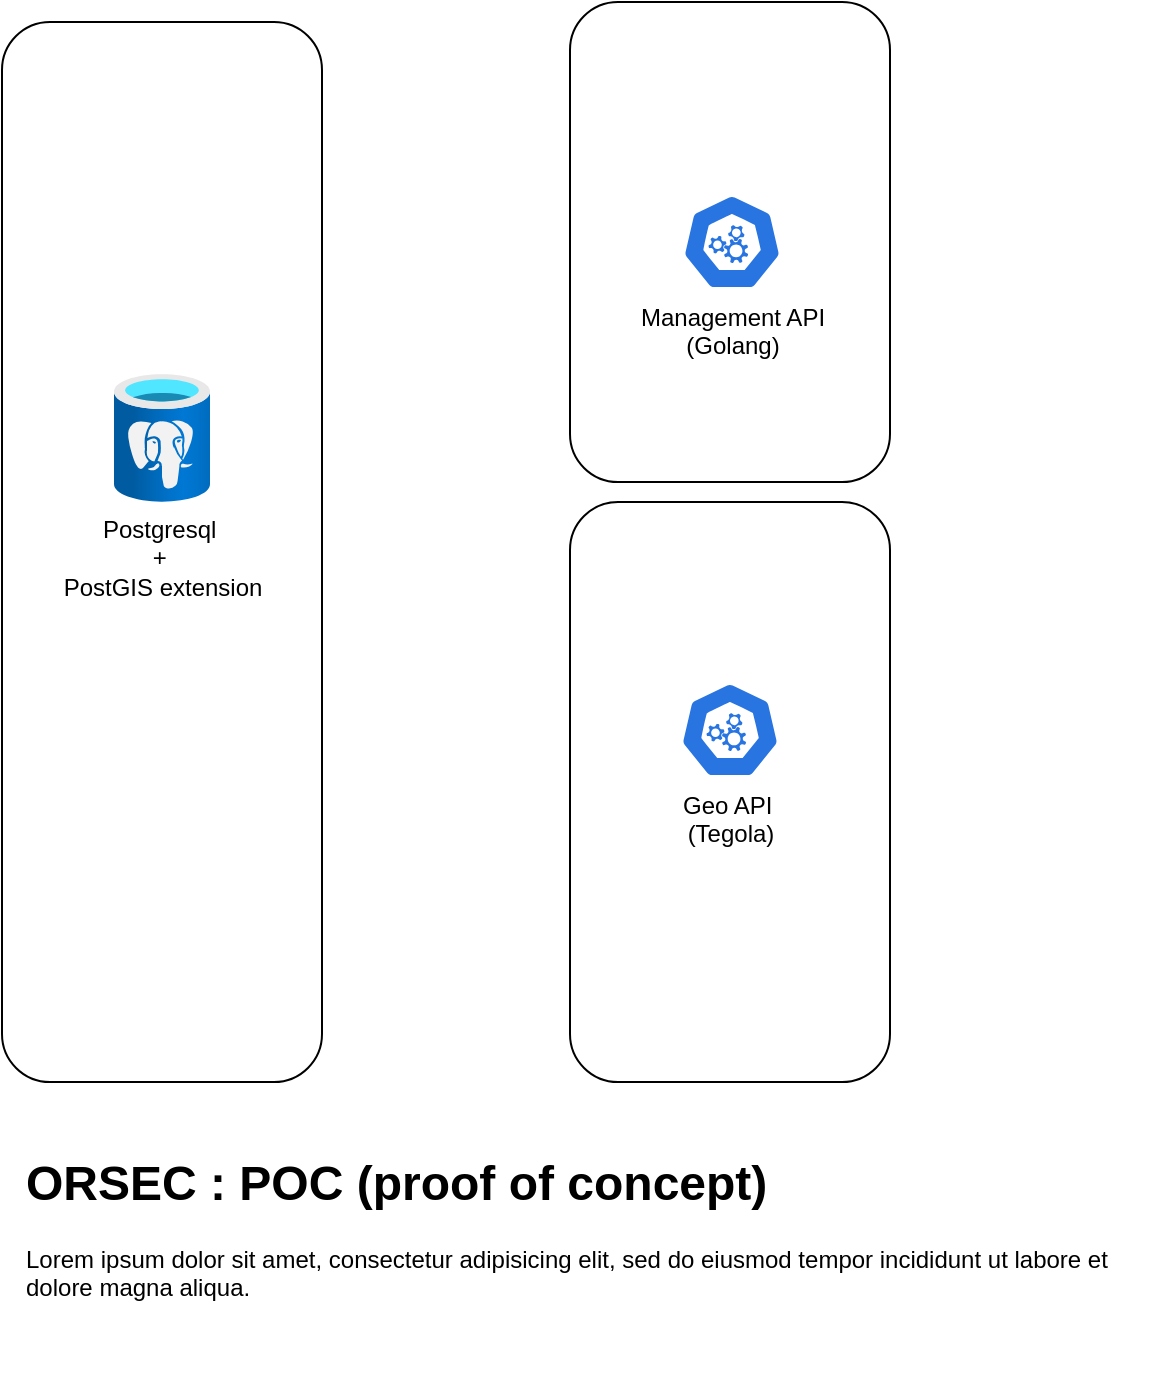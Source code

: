 <mxfile version="26.0.16">
  <diagram name="Page-1" id="nm-hTvc2p2c0J_tL1eod">
    <mxGraphModel dx="1306" dy="825" grid="1" gridSize="10" guides="1" tooltips="1" connect="1" arrows="1" fold="1" page="1" pageScale="1" pageWidth="827" pageHeight="1169" math="0" shadow="0">
      <root>
        <mxCell id="0" />
        <mxCell id="1" parent="0" />
        <mxCell id="3BfXg-flvbQQuItae440-27" value="" style="rounded=1;whiteSpace=wrap;html=1;" vertex="1" parent="1">
          <mxGeometry x="50" y="130" width="160" height="530" as="geometry" />
        </mxCell>
        <mxCell id="3BfXg-flvbQQuItae440-28" value="" style="rounded=1;whiteSpace=wrap;html=1;" vertex="1" parent="1">
          <mxGeometry x="334" y="120" width="160" height="240" as="geometry" />
        </mxCell>
        <UserObject label="" link="&lt;meta charset=&quot;utf-8&quot;&gt;&lt;a style=&quot;box-sizing: border-box; color: rgba(0, 0, 0, 0.9); text-decoration: none; background-color: transparent; touch-action: manipulation; display: inline-block; padding-top: 0.312rem; padding-bottom: 0.312rem; margin-right: 1rem; font-size: 1.25rem; line-height: inherit; white-space: nowrap; font-family: -apple-system, &amp;quot;system-ui&amp;quot;, &amp;quot;Segoe UI&amp;quot;, Roboto, &amp;quot;Helvetica Neue&amp;quot;, Arial, sans-serif, &amp;quot;Apple Color Emoji&amp;quot;, &amp;quot;Segoe UI Emoji&amp;quot;, &amp;quot;Segoe UI Symbol&amp;quot;; font-style: normal; font-variant-ligatures: normal; font-variant-caps: normal; font-weight: 400; letter-spacing: normal; orphans: 2; text-align: left; text-indent: 0px; text-transform: none; widows: 2; word-spacing: 0px; -webkit-text-stroke-width: 0px;&quot; href=&quot;https://tegola.io/&quot; class=&quot;navbar-brand&quot;&gt;TEGOLA&lt;/a&gt;" id="3BfXg-flvbQQuItae440-29">
          <mxCell style="rounded=1;whiteSpace=wrap;html=1;" vertex="1" parent="1">
            <mxGeometry x="334" y="370" width="160" height="290" as="geometry" />
          </mxCell>
        </UserObject>
        <mxCell id="3BfXg-flvbQQuItae440-30" value="&lt;h1 style=&quot;margin-top: 0px;&quot;&gt;ORSEC : POC (proof of concept)&amp;nbsp;&lt;/h1&gt;&lt;p&gt;Lorem ipsum dolor sit amet, consectetur adipisicing elit, sed do eiusmod tempor incididunt ut labore et dolore magna aliqua.&lt;/p&gt;" style="text;html=1;whiteSpace=wrap;overflow=hidden;rounded=0;" vertex="1" parent="1">
          <mxGeometry x="60" y="690" width="570" height="120" as="geometry" />
        </mxCell>
        <mxCell id="3BfXg-flvbQQuItae440-31" value="Postgresql&amp;nbsp;&lt;br&gt;+&amp;nbsp;&lt;br&gt;PostGIS extension" style="image;aspect=fixed;html=1;points=[];align=center;fontSize=12;image=img/lib/azure2/databases/Azure_Database_PostgreSQL_Server.svg;" vertex="1" parent="1">
          <mxGeometry x="106" y="306" width="48" height="64" as="geometry" />
        </mxCell>
        <mxCell id="3BfXg-flvbQQuItae440-32" value="Management API&lt;br&gt;(Golang)" style="aspect=fixed;sketch=0;html=1;dashed=0;whitespace=wrap;verticalLabelPosition=bottom;verticalAlign=top;fillColor=#2875E2;strokeColor=#ffffff;points=[[0.005,0.63,0],[0.1,0.2,0],[0.9,0.2,0],[0.5,0,0],[0.995,0.63,0],[0.72,0.99,0],[0.5,1,0],[0.28,0.99,0]];shape=mxgraph.kubernetes.icon2;prIcon=api" vertex="1" parent="1">
          <mxGeometry x="390" y="216" width="50" height="48" as="geometry" />
        </mxCell>
        <mxCell id="3BfXg-flvbQQuItae440-33" value="Geo API&amp;nbsp;&lt;br&gt;(Tegola)" style="aspect=fixed;sketch=0;html=1;dashed=0;whitespace=wrap;verticalLabelPosition=bottom;verticalAlign=top;fillColor=#2875E2;strokeColor=#ffffff;points=[[0.005,0.63,0],[0.1,0.2,0],[0.9,0.2,0],[0.5,0,0],[0.995,0.63,0],[0.72,0.99,0],[0.5,1,0],[0.28,0.99,0]];shape=mxgraph.kubernetes.icon2;prIcon=api" vertex="1" parent="1">
          <mxGeometry x="389" y="460" width="50" height="48" as="geometry" />
        </mxCell>
      </root>
    </mxGraphModel>
  </diagram>
</mxfile>
